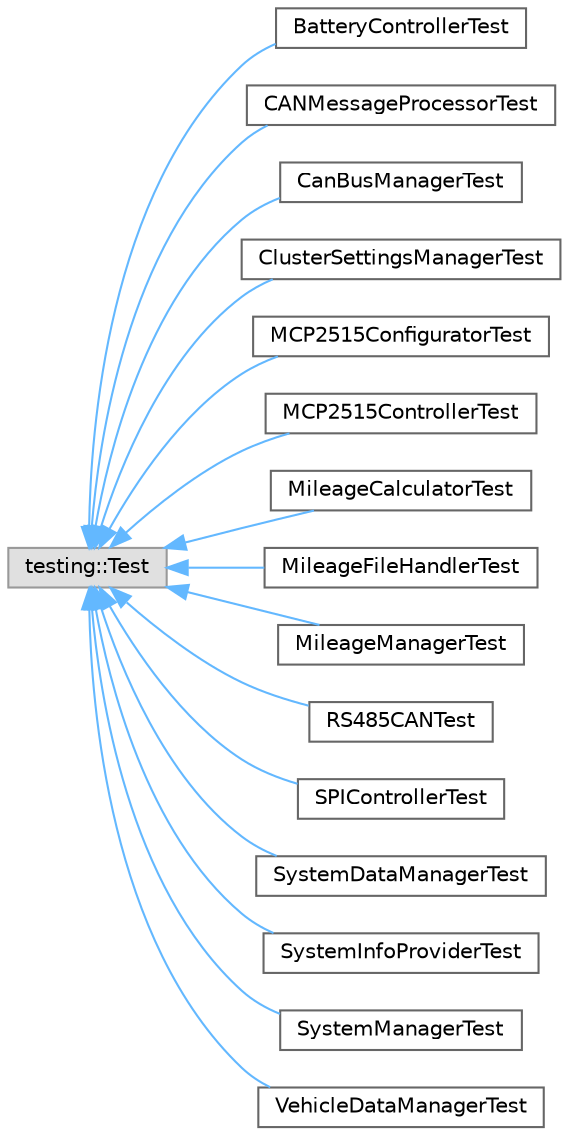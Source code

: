 digraph "Graphical Class Hierarchy"
{
 // LATEX_PDF_SIZE
  bgcolor="transparent";
  edge [fontname=Helvetica,fontsize=10,labelfontname=Helvetica,labelfontsize=10];
  node [fontname=Helvetica,fontsize=10,shape=box,height=0.2,width=0.4];
  rankdir="LR";
  Node0 [id="Node000000",label="testing::Test",height=0.2,width=0.4,color="grey60", fillcolor="#E0E0E0", style="filled",tooltip=" "];
  Node0 -> Node1 [id="edge32_Node000000_Node000001",dir="back",color="steelblue1",style="solid",tooltip=" "];
  Node1 [id="Node000001",label="BatteryControllerTest",height=0.2,width=0.4,color="grey40", fillcolor="white", style="filled",URL="$classBatteryControllerTest.html",tooltip=" "];
  Node0 -> Node2 [id="edge33_Node000000_Node000002",dir="back",color="steelblue1",style="solid",tooltip=" "];
  Node2 [id="Node000002",label="CANMessageProcessorTest",height=0.2,width=0.4,color="grey40", fillcolor="white", style="filled",URL="$classCANMessageProcessorTest.html",tooltip="Test fixture for testing the CANMessageProcessor class."];
  Node0 -> Node3 [id="edge34_Node000000_Node000003",dir="back",color="steelblue1",style="solid",tooltip=" "];
  Node3 [id="Node000003",label="CanBusManagerTest",height=0.2,width=0.4,color="grey40", fillcolor="white", style="filled",URL="$classCanBusManagerTest.html",tooltip="Test fixture for testing the CanBusManager class."];
  Node0 -> Node4 [id="edge35_Node000000_Node000004",dir="back",color="steelblue1",style="solid",tooltip=" "];
  Node4 [id="Node000004",label="ClusterSettingsManagerTest",height=0.2,width=0.4,color="grey40", fillcolor="white", style="filled",URL="$classClusterSettingsManagerTest.html",tooltip=" "];
  Node0 -> Node5 [id="edge36_Node000000_Node000005",dir="back",color="steelblue1",style="solid",tooltip=" "];
  Node5 [id="Node000005",label="MCP2515ConfiguratorTest",height=0.2,width=0.4,color="grey40", fillcolor="white", style="filled",URL="$classMCP2515ConfiguratorTest.html",tooltip="Test fixture for testing the MCP2515Configurator class."];
  Node0 -> Node6 [id="edge37_Node000000_Node000006",dir="back",color="steelblue1",style="solid",tooltip=" "];
  Node6 [id="Node000006",label="MCP2515ControllerTest",height=0.2,width=0.4,color="grey40", fillcolor="white", style="filled",URL="$classMCP2515ControllerTest.html",tooltip="Test fixture for testing the MCP2515Controller class."];
  Node0 -> Node7 [id="edge38_Node000000_Node000007",dir="back",color="steelblue1",style="solid",tooltip=" "];
  Node7 [id="Node000007",label="MileageCalculatorTest",height=0.2,width=0.4,color="grey40", fillcolor="white", style="filled",URL="$classMileageCalculatorTest.html",tooltip=" "];
  Node0 -> Node8 [id="edge39_Node000000_Node000008",dir="back",color="steelblue1",style="solid",tooltip=" "];
  Node8 [id="Node000008",label="MileageFileHandlerTest",height=0.2,width=0.4,color="grey40", fillcolor="white", style="filled",URL="$classMileageFileHandlerTest.html",tooltip=" "];
  Node0 -> Node9 [id="edge40_Node000000_Node000009",dir="back",color="steelblue1",style="solid",tooltip=" "];
  Node9 [id="Node000009",label="MileageManagerTest",height=0.2,width=0.4,color="grey40", fillcolor="white", style="filled",URL="$classMileageManagerTest.html",tooltip=" "];
  Node0 -> Node10 [id="edge41_Node000000_Node000010",dir="back",color="steelblue1",style="solid",tooltip=" "];
  Node10 [id="Node000010",label="RS485CANTest",height=0.2,width=0.4,color="grey40", fillcolor="white", style="filled",URL="$classRS485CANTest.html",tooltip="Class to test the integration between the MCP2515 controller and the SPI controller."];
  Node0 -> Node11 [id="edge42_Node000000_Node000011",dir="back",color="steelblue1",style="solid",tooltip=" "];
  Node11 [id="Node000011",label="SPIControllerTest",height=0.2,width=0.4,color="grey40", fillcolor="white", style="filled",URL="$classSPIControllerTest.html",tooltip="Test fixture for testing the SPIController class."];
  Node0 -> Node12 [id="edge43_Node000000_Node000012",dir="back",color="steelblue1",style="solid",tooltip=" "];
  Node12 [id="Node000012",label="SystemDataManagerTest",height=0.2,width=0.4,color="grey40", fillcolor="white", style="filled",URL="$classSystemDataManagerTest.html",tooltip=" "];
  Node0 -> Node13 [id="edge44_Node000000_Node000013",dir="back",color="steelblue1",style="solid",tooltip=" "];
  Node13 [id="Node000013",label="SystemInfoProviderTest",height=0.2,width=0.4,color="grey40", fillcolor="white", style="filled",URL="$classSystemInfoProviderTest.html",tooltip=" "];
  Node0 -> Node14 [id="edge45_Node000000_Node000014",dir="back",color="steelblue1",style="solid",tooltip=" "];
  Node14 [id="Node000014",label="SystemManagerTest",height=0.2,width=0.4,color="grey40", fillcolor="white", style="filled",URL="$classSystemManagerTest.html",tooltip=" "];
  Node0 -> Node15 [id="edge46_Node000000_Node000015",dir="back",color="steelblue1",style="solid",tooltip=" "];
  Node15 [id="Node000015",label="VehicleDataManagerTest",height=0.2,width=0.4,color="grey40", fillcolor="white", style="filled",URL="$classVehicleDataManagerTest.html",tooltip=" "];
}
